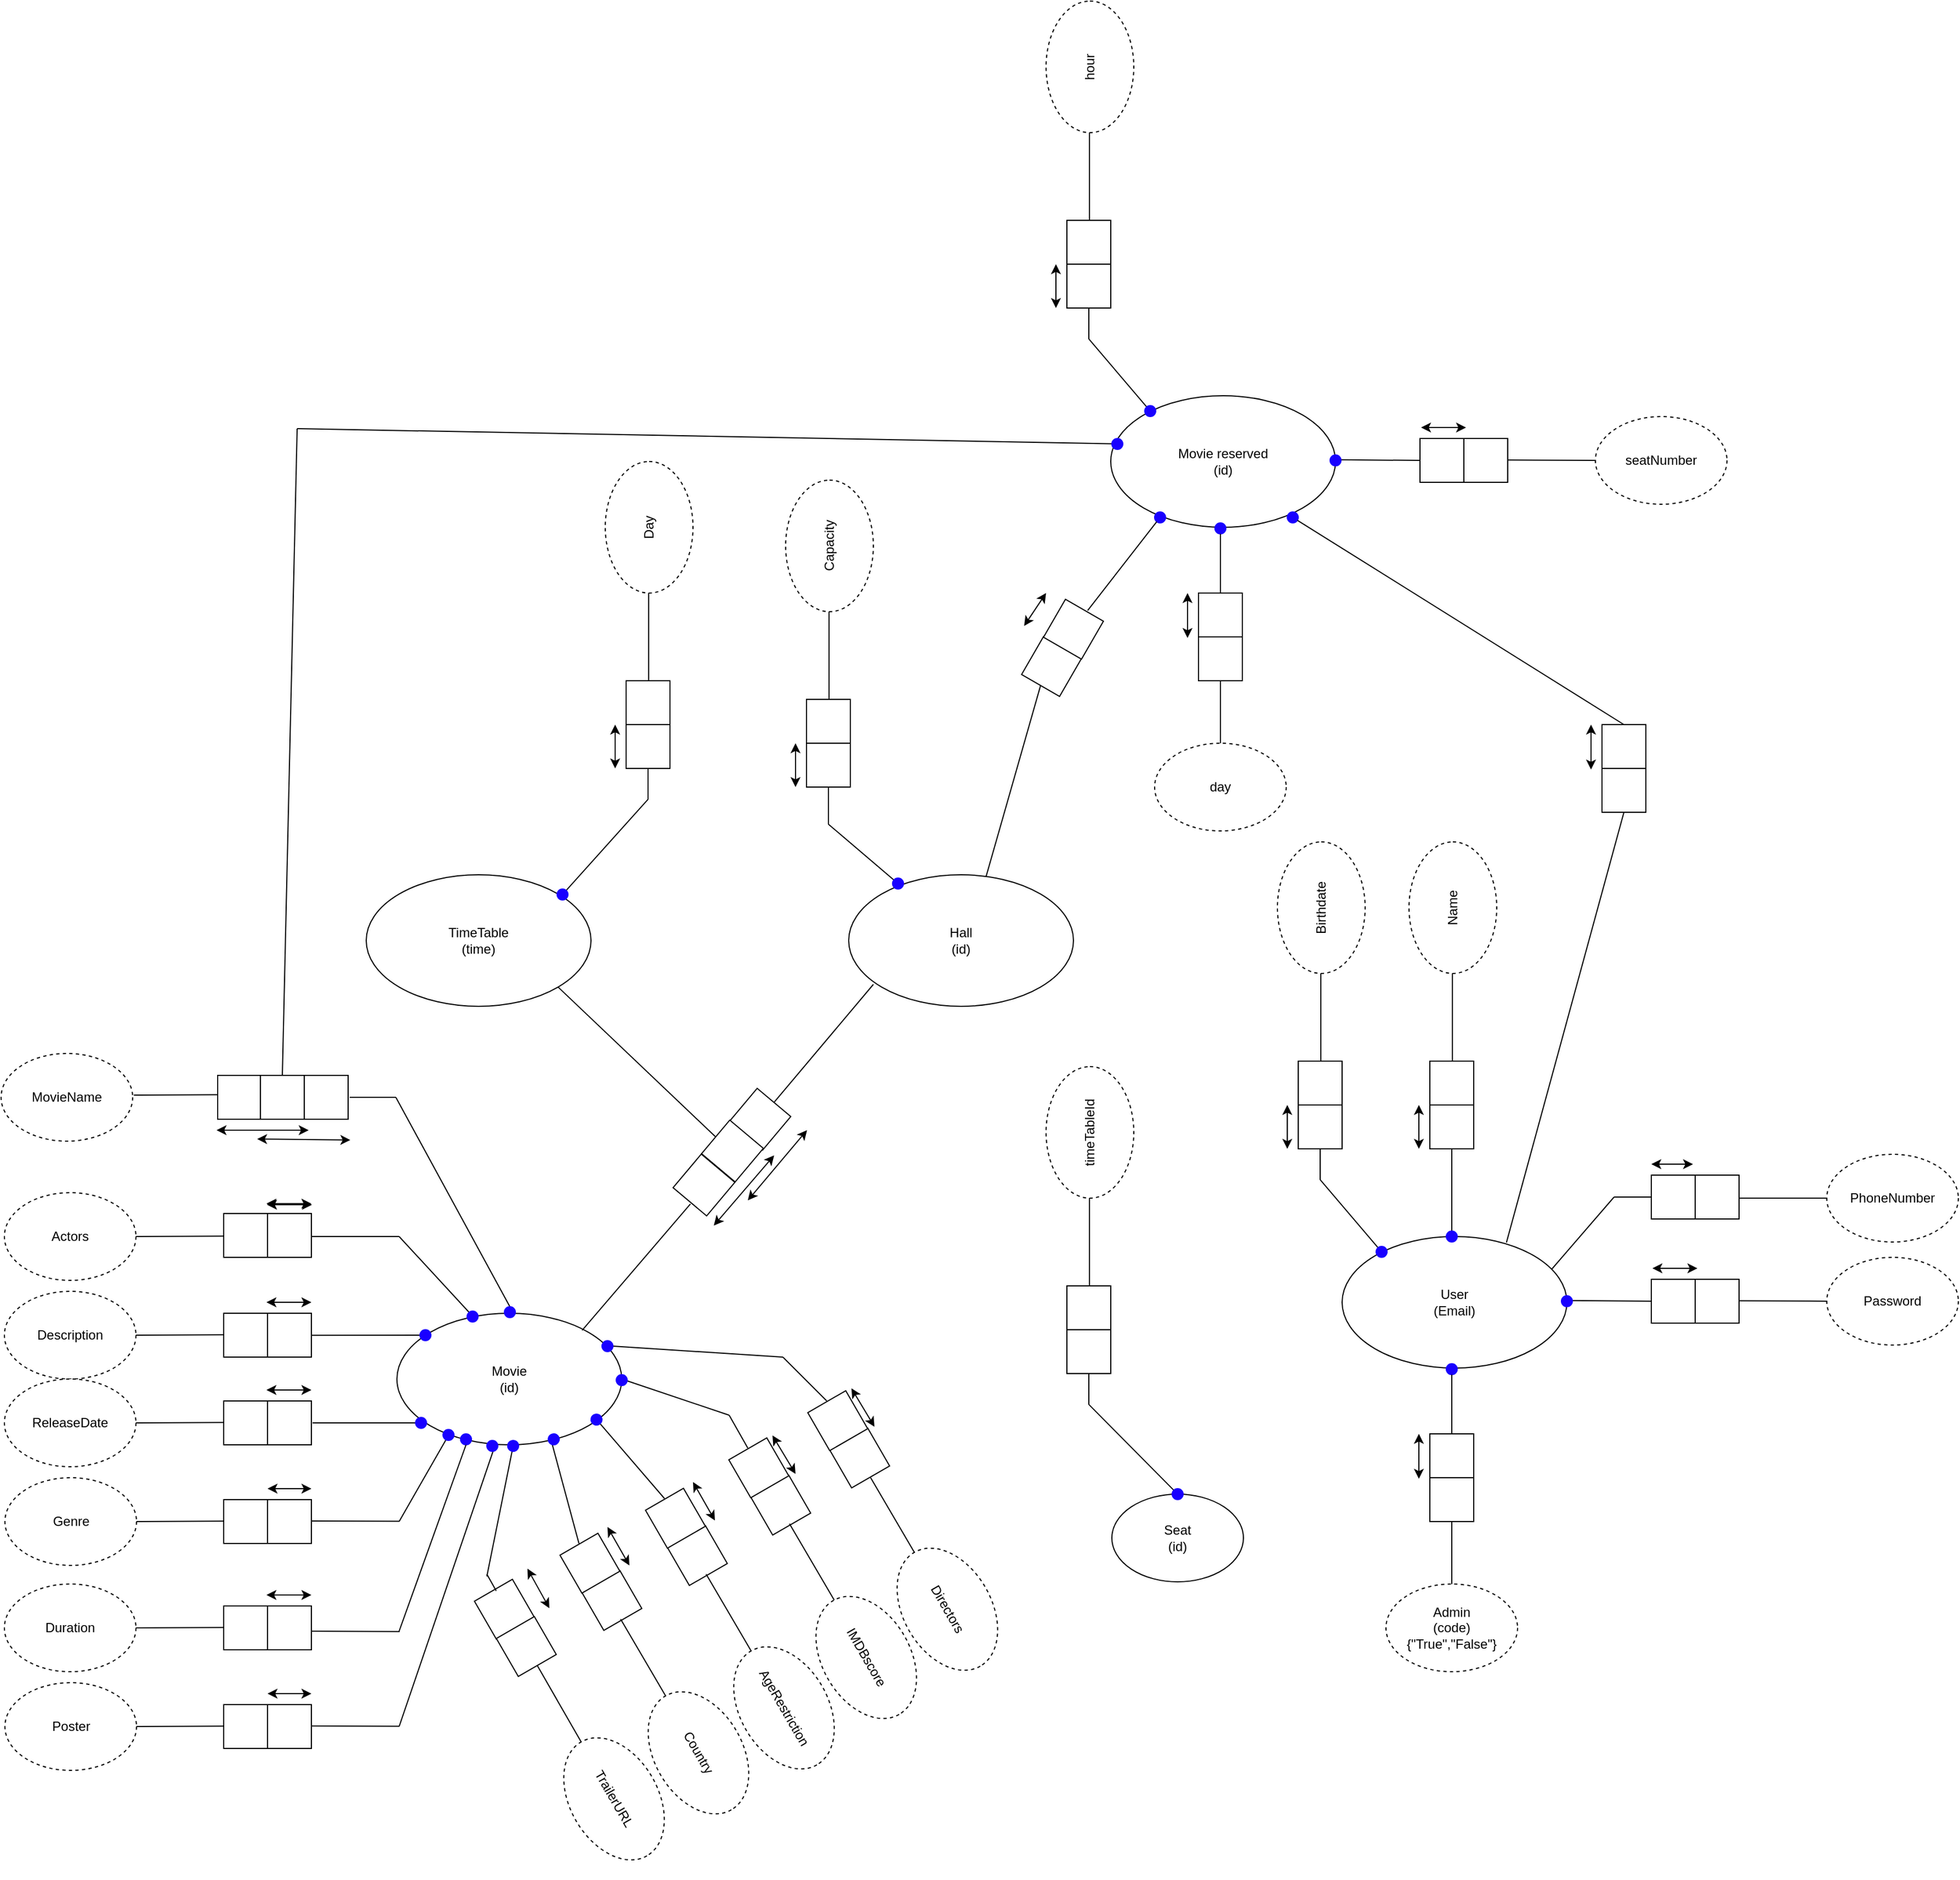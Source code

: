 <mxfile>
    <diagram id="iRuJoUfCndcfl9qR-i0W" name="Page-1">
        <mxGraphModel dx="1208" dy="1528" grid="1" gridSize="10" guides="1" tooltips="1" connect="1" arrows="1" fold="1" page="1" pageScale="1" pageWidth="827" pageHeight="1169" math="0" shadow="0">
            <root>
                <mxCell id="0"/>
                <mxCell id="1" parent="0"/>
                <mxCell id="mfv2O1PccH4M57eqfQ7O-268" value="Movie&lt;br&gt;(id)" style="ellipse;whiteSpace=wrap;html=1;" parent="1" vertex="1">
                    <mxGeometry x="-119" y="327" width="205" height="120" as="geometry"/>
                </mxCell>
                <mxCell id="mfv2O1PccH4M57eqfQ7O-269" value="" style="endArrow=none;html=1;rounded=0;" parent="1" edge="1">
                    <mxGeometry width="50" height="50" relative="1" as="geometry">
                        <mxPoint x="-117" y="516.81" as="sourcePoint"/>
                        <mxPoint x="-197" y="516.47" as="targetPoint"/>
                    </mxGeometry>
                </mxCell>
                <mxCell id="mfv2O1PccH4M57eqfQ7O-270" value="" style="group" parent="1" vertex="1" connectable="0">
                    <mxGeometry x="-277" y="497" width="80" height="40" as="geometry"/>
                </mxCell>
                <mxCell id="mfv2O1PccH4M57eqfQ7O-271" value="" style="rounded=0;whiteSpace=wrap;html=1;" parent="mfv2O1PccH4M57eqfQ7O-270" vertex="1">
                    <mxGeometry width="40" height="40" as="geometry"/>
                </mxCell>
                <mxCell id="mfv2O1PccH4M57eqfQ7O-272" value="" style="rounded=0;whiteSpace=wrap;html=1;" parent="mfv2O1PccH4M57eqfQ7O-270" vertex="1">
                    <mxGeometry x="40" width="40" height="40" as="geometry"/>
                </mxCell>
                <mxCell id="mfv2O1PccH4M57eqfQ7O-274" value="" style="endArrow=none;html=1;rounded=0;" parent="1" edge="1">
                    <mxGeometry width="50" height="50" relative="1" as="geometry">
                        <mxPoint x="-277" y="516.58" as="sourcePoint"/>
                        <mxPoint x="-357" y="517" as="targetPoint"/>
                    </mxGeometry>
                </mxCell>
                <mxCell id="mfv2O1PccH4M57eqfQ7O-275" value="" style="endArrow=none;html=1;rounded=0;" parent="1" edge="1">
                    <mxGeometry width="50" height="50" relative="1" as="geometry">
                        <mxPoint x="-117" y="257" as="sourcePoint"/>
                        <mxPoint x="-197" y="257" as="targetPoint"/>
                    </mxGeometry>
                </mxCell>
                <mxCell id="mfv2O1PccH4M57eqfQ7O-276" value="" style="group" parent="1" vertex="1" connectable="0">
                    <mxGeometry x="-277" y="236" width="80" height="40" as="geometry"/>
                </mxCell>
                <mxCell id="mfv2O1PccH4M57eqfQ7O-277" value="" style="rounded=0;whiteSpace=wrap;html=1;" parent="mfv2O1PccH4M57eqfQ7O-276" vertex="1">
                    <mxGeometry width="40" height="40" as="geometry"/>
                </mxCell>
                <mxCell id="mfv2O1PccH4M57eqfQ7O-278" value="" style="rounded=0;whiteSpace=wrap;html=1;" parent="mfv2O1PccH4M57eqfQ7O-276" vertex="1">
                    <mxGeometry x="40" width="40" height="40" as="geometry"/>
                </mxCell>
                <mxCell id="mfv2O1PccH4M57eqfQ7O-279" value="Actors" style="ellipse;whiteSpace=wrap;html=1;dashed=1;" parent="1" vertex="1">
                    <mxGeometry x="-477" y="217" width="120" height="80" as="geometry"/>
                </mxCell>
                <mxCell id="mfv2O1PccH4M57eqfQ7O-280" value="" style="endArrow=none;html=1;rounded=0;" parent="1" edge="1">
                    <mxGeometry width="50" height="50" relative="1" as="geometry">
                        <mxPoint x="-277" y="256.58" as="sourcePoint"/>
                        <mxPoint x="-357" y="257" as="targetPoint"/>
                    </mxGeometry>
                </mxCell>
                <mxCell id="mfv2O1PccH4M57eqfQ7O-281" value="" style="endArrow=none;html=1;rounded=0;startArrow=none;exitX=0.34;exitY=0.028;exitDx=0;exitDy=0;exitPerimeter=0;" parent="1" source="mfv2O1PccH4M57eqfQ7O-268" edge="1">
                    <mxGeometry width="50" height="50" relative="1" as="geometry">
                        <mxPoint x="-51.275" y="338.222" as="sourcePoint"/>
                        <mxPoint x="-117" y="257" as="targetPoint"/>
                    </mxGeometry>
                </mxCell>
                <mxCell id="mfv2O1PccH4M57eqfQ7O-282" value="" style="endArrow=classic;startArrow=classic;html=1;rounded=0;" parent="1" edge="1">
                    <mxGeometry width="50" height="50" relative="1" as="geometry">
                        <mxPoint x="-238" y="227" as="sourcePoint"/>
                        <mxPoint x="-197" y="227" as="targetPoint"/>
                    </mxGeometry>
                </mxCell>
                <mxCell id="mfv2O1PccH4M57eqfQ7O-283" value="" style="endArrow=classic;startArrow=classic;html=1;rounded=0;" parent="1" edge="1">
                    <mxGeometry width="50" height="50" relative="1" as="geometry">
                        <mxPoint x="-237" y="487" as="sourcePoint"/>
                        <mxPoint x="-197" y="487" as="targetPoint"/>
                    </mxGeometry>
                </mxCell>
                <mxCell id="mfv2O1PccH4M57eqfQ7O-324" value="" style="endArrow=none;html=1;rounded=0;entryX=0.228;entryY=0.932;entryDx=0;entryDy=0;entryPerimeter=0;" parent="1" target="mfv2O1PccH4M57eqfQ7O-268" edge="1">
                    <mxGeometry width="50" height="50" relative="1" as="geometry">
                        <mxPoint x="-117" y="517" as="sourcePoint"/>
                        <mxPoint x="-83" y="457" as="targetPoint"/>
                    </mxGeometry>
                </mxCell>
                <mxCell id="mfv2O1PccH4M57eqfQ7O-325" value="" style="ellipse;whiteSpace=wrap;html=1;fillColor=#1900FF;strokeColor=#1900FF;" parent="1" vertex="1">
                    <mxGeometry x="-77" y="433" width="10" height="10" as="geometry"/>
                </mxCell>
                <mxCell id="mfv2O1PccH4M57eqfQ7O-326" value="" style="ellipse;whiteSpace=wrap;html=1;fillColor=#1900FF;strokeColor=#1900FF;" parent="1" vertex="1">
                    <mxGeometry x="-55" y="325" width="10" height="10" as="geometry"/>
                </mxCell>
                <mxCell id="mfv2O1PccH4M57eqfQ7O-345" value="" style="group" parent="1" vertex="1" connectable="0">
                    <mxGeometry x="-277" y="327" width="80" height="40" as="geometry"/>
                </mxCell>
                <mxCell id="mfv2O1PccH4M57eqfQ7O-346" value="" style="rounded=0;whiteSpace=wrap;html=1;" parent="mfv2O1PccH4M57eqfQ7O-345" vertex="1">
                    <mxGeometry width="40" height="40" as="geometry"/>
                </mxCell>
                <mxCell id="mfv2O1PccH4M57eqfQ7O-347" value="" style="rounded=0;whiteSpace=wrap;html=1;" parent="mfv2O1PccH4M57eqfQ7O-345" vertex="1">
                    <mxGeometry x="40" width="40" height="40" as="geometry"/>
                </mxCell>
                <mxCell id="mfv2O1PccH4M57eqfQ7O-348" value="Description" style="ellipse;whiteSpace=wrap;html=1;dashed=1;" parent="1" vertex="1">
                    <mxGeometry x="-477" y="307" width="120" height="80" as="geometry"/>
                </mxCell>
                <mxCell id="mfv2O1PccH4M57eqfQ7O-349" value="" style="endArrow=none;html=1;rounded=0;" parent="1" edge="1">
                    <mxGeometry width="50" height="50" relative="1" as="geometry">
                        <mxPoint x="-277" y="346.58" as="sourcePoint"/>
                        <mxPoint x="-357" y="347" as="targetPoint"/>
                    </mxGeometry>
                </mxCell>
                <mxCell id="mfv2O1PccH4M57eqfQ7O-350" value="" style="endArrow=none;html=1;rounded=0;startArrow=none;" parent="1" edge="1">
                    <mxGeometry width="50" height="50" relative="1" as="geometry">
                        <mxPoint x="-92" y="347" as="sourcePoint"/>
                        <mxPoint x="-197" y="347.16" as="targetPoint"/>
                    </mxGeometry>
                </mxCell>
                <mxCell id="mfv2O1PccH4M57eqfQ7O-351" value="" style="endArrow=classic;startArrow=classic;html=1;rounded=0;" parent="1" edge="1">
                    <mxGeometry width="50" height="50" relative="1" as="geometry">
                        <mxPoint x="-238" y="317" as="sourcePoint"/>
                        <mxPoint x="-197" y="317" as="targetPoint"/>
                    </mxGeometry>
                </mxCell>
                <mxCell id="mfv2O1PccH4M57eqfQ7O-352" value="" style="ellipse;whiteSpace=wrap;html=1;fillColor=#1900FF;strokeColor=#1900FF;" parent="1" vertex="1">
                    <mxGeometry x="-98" y="342" width="10" height="10" as="geometry"/>
                </mxCell>
                <mxCell id="mfv2O1PccH4M57eqfQ7O-353" value="" style="endArrow=none;html=1;rounded=0;exitX=0.111;exitY=0.833;exitDx=0;exitDy=0;exitPerimeter=0;" parent="1" source="mfv2O1PccH4M57eqfQ7O-268" edge="1">
                    <mxGeometry width="50" height="50" relative="1" as="geometry">
                        <mxPoint x="-117" y="427" as="sourcePoint"/>
                        <mxPoint x="-196" y="427" as="targetPoint"/>
                    </mxGeometry>
                </mxCell>
                <mxCell id="mfv2O1PccH4M57eqfQ7O-354" value="" style="group" parent="1" vertex="1" connectable="0">
                    <mxGeometry x="-277" y="407" width="80" height="40" as="geometry"/>
                </mxCell>
                <mxCell id="mfv2O1PccH4M57eqfQ7O-355" value="" style="rounded=0;whiteSpace=wrap;html=1;" parent="mfv2O1PccH4M57eqfQ7O-354" vertex="1">
                    <mxGeometry width="40" height="40" as="geometry"/>
                </mxCell>
                <mxCell id="mfv2O1PccH4M57eqfQ7O-356" value="" style="rounded=0;whiteSpace=wrap;html=1;" parent="mfv2O1PccH4M57eqfQ7O-354" vertex="1">
                    <mxGeometry x="40" width="40" height="40" as="geometry"/>
                </mxCell>
                <mxCell id="mfv2O1PccH4M57eqfQ7O-357" value="ReleaseDate" style="ellipse;whiteSpace=wrap;html=1;dashed=1;" parent="1" vertex="1">
                    <mxGeometry x="-477" y="387" width="120" height="80" as="geometry"/>
                </mxCell>
                <mxCell id="mfv2O1PccH4M57eqfQ7O-358" value="" style="endArrow=none;html=1;rounded=0;" parent="1" edge="1">
                    <mxGeometry width="50" height="50" relative="1" as="geometry">
                        <mxPoint x="-277" y="426.58" as="sourcePoint"/>
                        <mxPoint x="-357" y="427" as="targetPoint"/>
                    </mxGeometry>
                </mxCell>
                <mxCell id="mfv2O1PccH4M57eqfQ7O-360" value="" style="endArrow=classic;startArrow=classic;html=1;rounded=0;" parent="1" edge="1">
                    <mxGeometry width="50" height="50" relative="1" as="geometry">
                        <mxPoint x="-238" y="397" as="sourcePoint"/>
                        <mxPoint x="-197" y="397" as="targetPoint"/>
                    </mxGeometry>
                </mxCell>
                <mxCell id="mfv2O1PccH4M57eqfQ7O-361" value="" style="ellipse;whiteSpace=wrap;html=1;fillColor=#1900FF;strokeColor=#1900FF;" parent="1" vertex="1">
                    <mxGeometry x="-102" y="422" width="10" height="10" as="geometry"/>
                </mxCell>
                <mxCell id="mfv2O1PccH4M57eqfQ7O-370" value="" style="group;rotation=-300;" parent="1" vertex="1" connectable="0">
                    <mxGeometry x="-51" y="594" width="80" height="40" as="geometry"/>
                </mxCell>
                <mxCell id="mfv2O1PccH4M57eqfQ7O-371" value="" style="rounded=0;whiteSpace=wrap;html=1;rotation=-300;" parent="mfv2O1PccH4M57eqfQ7O-370" vertex="1">
                    <mxGeometry x="10" y="-17" width="40" height="40" as="geometry"/>
                </mxCell>
                <mxCell id="mfv2O1PccH4M57eqfQ7O-372" value="" style="rounded=0;whiteSpace=wrap;html=1;rotation=-300;" parent="mfv2O1PccH4M57eqfQ7O-370" vertex="1">
                    <mxGeometry x="30" y="17" width="40" height="40" as="geometry"/>
                </mxCell>
                <mxCell id="mfv2O1PccH4M57eqfQ7O-373" value="" style="group;rotation=-120;" parent="1" vertex="1" connectable="0">
                    <mxGeometry x="27" y="552" width="80" height="40" as="geometry"/>
                </mxCell>
                <mxCell id="mfv2O1PccH4M57eqfQ7O-374" value="" style="rounded=0;whiteSpace=wrap;html=1;rotation=-120;" parent="mfv2O1PccH4M57eqfQ7O-373" vertex="1">
                    <mxGeometry x="30" y="17" width="40" height="40" as="geometry"/>
                </mxCell>
                <mxCell id="mfv2O1PccH4M57eqfQ7O-375" value="" style="rounded=0;whiteSpace=wrap;html=1;rotation=-120;" parent="mfv2O1PccH4M57eqfQ7O-373" vertex="1">
                    <mxGeometry x="10" y="-17" width="40" height="40" as="geometry"/>
                </mxCell>
                <mxCell id="mfv2O1PccH4M57eqfQ7O-376" value="Country" style="ellipse;whiteSpace=wrap;html=1;dashed=1;rotation=-300;" parent="1" vertex="1">
                    <mxGeometry x="96" y="688" width="120" height="80" as="geometry"/>
                </mxCell>
                <mxCell id="mfv2O1PccH4M57eqfQ7O-377" value="TrailerURL" style="ellipse;whiteSpace=wrap;html=1;dashed=1;rotation=-300;" parent="1" vertex="1">
                    <mxGeometry x="19" y="730" width="120" height="80" as="geometry"/>
                </mxCell>
                <mxCell id="mfv2O1PccH4M57eqfQ7O-378" value="" style="endArrow=none;html=1;rounded=0;entryX=0;entryY=0.5;entryDx=0;entryDy=0;exitX=1;exitY=0.5;exitDx=0;exitDy=0;" parent="1" source="mfv2O1PccH4M57eqfQ7O-372" target="mfv2O1PccH4M57eqfQ7O-377" edge="1">
                    <mxGeometry width="50" height="50" relative="1" as="geometry">
                        <mxPoint x="17" y="643" as="sourcePoint"/>
                        <mxPoint x="-1" y="711" as="targetPoint"/>
                    </mxGeometry>
                </mxCell>
                <mxCell id="mfv2O1PccH4M57eqfQ7O-379" value="" style="endArrow=none;html=1;rounded=0;entryX=0;entryY=0.5;entryDx=0;entryDy=0;exitX=1;exitY=0.5;exitDx=0;exitDy=0;" parent="1" edge="1">
                    <mxGeometry width="50" height="50" relative="1" as="geometry">
                        <mxPoint x="85" y="606" as="sourcePoint"/>
                        <mxPoint x="126" y="676" as="targetPoint"/>
                    </mxGeometry>
                </mxCell>
                <mxCell id="mfv2O1PccH4M57eqfQ7O-380" value="" style="group;rotation=-300;" parent="1" vertex="1" connectable="0">
                    <mxGeometry x="-20" y="595" width="80" as="geometry"/>
                </mxCell>
                <mxCell id="mfv2O1PccH4M57eqfQ7O-381" value="" style="endArrow=classic;startArrow=classic;html=1;rounded=0;" parent="mfv2O1PccH4M57eqfQ7O-380" edge="1">
                    <mxGeometry width="50" height="50" relative="1" as="geometry">
                        <mxPoint x="20" y="-35" as="sourcePoint"/>
                        <mxPoint x="40" y="1" as="targetPoint"/>
                    </mxGeometry>
                </mxCell>
                <mxCell id="mfv2O1PccH4M57eqfQ7O-382" value="" style="endArrow=classic;startArrow=classic;html=1;rounded=0;" parent="1" edge="1">
                    <mxGeometry width="50" height="50" relative="1" as="geometry">
                        <mxPoint x="73" y="522" as="sourcePoint"/>
                        <mxPoint x="93" y="557" as="targetPoint"/>
                    </mxGeometry>
                </mxCell>
                <mxCell id="mfv2O1PccH4M57eqfQ7O-383" value="" style="group;rotation=-120;" parent="1" vertex="1" connectable="0">
                    <mxGeometry x="181" y="465" width="80" height="40" as="geometry"/>
                </mxCell>
                <mxCell id="mfv2O1PccH4M57eqfQ7O-384" value="" style="rounded=0;whiteSpace=wrap;html=1;rotation=-120;" parent="mfv2O1PccH4M57eqfQ7O-383" vertex="1">
                    <mxGeometry x="30" y="17" width="40" height="40" as="geometry"/>
                </mxCell>
                <mxCell id="mfv2O1PccH4M57eqfQ7O-385" value="" style="rounded=0;whiteSpace=wrap;html=1;rotation=-120;" parent="mfv2O1PccH4M57eqfQ7O-383" vertex="1">
                    <mxGeometry x="10" y="-17" width="40" height="40" as="geometry"/>
                </mxCell>
                <mxCell id="mfv2O1PccH4M57eqfQ7O-386" value="" style="endArrow=none;html=1;rounded=0;entryX=0;entryY=0.5;entryDx=0;entryDy=0;exitX=1;exitY=0.5;exitDx=0;exitDy=0;" parent="1" edge="1">
                    <mxGeometry width="50" height="50" relative="1" as="geometry">
                        <mxPoint x="239" y="519" as="sourcePoint"/>
                        <mxPoint x="280" y="589" as="targetPoint"/>
                    </mxGeometry>
                </mxCell>
                <mxCell id="mfv2O1PccH4M57eqfQ7O-387" value="" style="endArrow=classic;startArrow=classic;html=1;rounded=0;" parent="1" edge="1">
                    <mxGeometry width="50" height="50" relative="1" as="geometry">
                        <mxPoint x="223.5" y="438.5" as="sourcePoint"/>
                        <mxPoint x="244.5" y="473.5" as="targetPoint"/>
                    </mxGeometry>
                </mxCell>
                <mxCell id="mfv2O1PccH4M57eqfQ7O-388" value="IMDBscore" style="ellipse;whiteSpace=wrap;html=1;rotation=-300;dashed=1;" parent="1" vertex="1">
                    <mxGeometry x="249" y="601" width="120" height="80" as="geometry"/>
                </mxCell>
                <mxCell id="mfv2O1PccH4M57eqfQ7O-389" value="" style="endArrow=none;html=1;rounded=0;exitX=1;exitY=0;exitDx=0;exitDy=0;" parent="1" source="mfv2O1PccH4M57eqfQ7O-390" edge="1">
                    <mxGeometry width="50" height="50" relative="1" as="geometry">
                        <mxPoint x="-1" y="456" as="sourcePoint"/>
                        <mxPoint x="47" y="537" as="targetPoint"/>
                    </mxGeometry>
                </mxCell>
                <mxCell id="mfv2O1PccH4M57eqfQ7O-390" value="" style="ellipse;whiteSpace=wrap;html=1;fillColor=#1900FF;strokeColor=#1900FF;rotation=-210;" parent="1" vertex="1">
                    <mxGeometry x="19" y="437" width="10" height="10" as="geometry"/>
                </mxCell>
                <mxCell id="mfv2O1PccH4M57eqfQ7O-395" value="" style="endArrow=none;html=1;rounded=0;startArrow=none;" parent="1" edge="1">
                    <mxGeometry width="50" height="50" relative="1" as="geometry">
                        <mxPoint x="-13" y="448" as="sourcePoint"/>
                        <mxPoint x="-37" y="567" as="targetPoint"/>
                    </mxGeometry>
                </mxCell>
                <mxCell id="mfv2O1PccH4M57eqfQ7O-396" value="" style="endArrow=none;html=1;rounded=0;" parent="1" edge="1">
                    <mxGeometry width="50" height="50" relative="1" as="geometry">
                        <mxPoint x="-37" y="565" as="sourcePoint"/>
                        <mxPoint x="-28.453" y="580.234" as="targetPoint"/>
                    </mxGeometry>
                </mxCell>
                <mxCell id="mfv2O1PccH4M57eqfQ7O-397" value="" style="ellipse;whiteSpace=wrap;html=1;fillColor=#1900FF;strokeColor=#1900FF;rotation=-210;" parent="1" vertex="1">
                    <mxGeometry x="-18" y="443" width="10" height="10" as="geometry"/>
                </mxCell>
                <mxCell id="mfv2O1PccH4M57eqfQ7O-392" value="" style="endArrow=none;html=1;rounded=0;startArrow=none;exitX=1;exitY=0.5;exitDx=0;exitDy=0;" parent="1" source="mfv2O1PccH4M57eqfQ7O-268" edge="1">
                    <mxGeometry width="50" height="50" relative="1" as="geometry">
                        <mxPoint x="94.18" y="387.64" as="sourcePoint"/>
                        <mxPoint x="184" y="420" as="targetPoint"/>
                    </mxGeometry>
                </mxCell>
                <mxCell id="mfv2O1PccH4M57eqfQ7O-393" value="" style="endArrow=none;html=1;rounded=0;" parent="1" edge="1">
                    <mxGeometry width="50" height="50" relative="1" as="geometry">
                        <mxPoint x="184" y="420" as="sourcePoint"/>
                        <mxPoint x="201" y="450" as="targetPoint"/>
                    </mxGeometry>
                </mxCell>
                <mxCell id="mfv2O1PccH4M57eqfQ7O-289" value="" style="ellipse;whiteSpace=wrap;html=1;fillColor=#1900FF;strokeColor=#1900FF;rotation=-180;" parent="1" vertex="1">
                    <mxGeometry x="81" y="383" width="10" height="10" as="geometry"/>
                </mxCell>
                <mxCell id="mfv2O1PccH4M57eqfQ7O-401" value="" style="group;rotation=-120;" parent="1" vertex="1" connectable="0">
                    <mxGeometry x="105" y="511" width="80" height="40" as="geometry"/>
                </mxCell>
                <mxCell id="mfv2O1PccH4M57eqfQ7O-402" value="" style="rounded=0;whiteSpace=wrap;html=1;rotation=-120;" parent="mfv2O1PccH4M57eqfQ7O-401" vertex="1">
                    <mxGeometry x="30" y="17" width="40" height="40" as="geometry"/>
                </mxCell>
                <mxCell id="mfv2O1PccH4M57eqfQ7O-403" value="" style="rounded=0;whiteSpace=wrap;html=1;rotation=-120;" parent="mfv2O1PccH4M57eqfQ7O-401" vertex="1">
                    <mxGeometry x="10" y="-17" width="40" height="40" as="geometry"/>
                </mxCell>
                <mxCell id="mfv2O1PccH4M57eqfQ7O-404" value="AgeRestriction" style="ellipse;whiteSpace=wrap;html=1;dashed=1;rotation=-300;" parent="1" vertex="1">
                    <mxGeometry x="174" y="647" width="120" height="80" as="geometry"/>
                </mxCell>
                <mxCell id="mfv2O1PccH4M57eqfQ7O-405" value="" style="endArrow=none;html=1;rounded=0;entryX=0;entryY=0.5;entryDx=0;entryDy=0;exitX=1;exitY=0.5;exitDx=0;exitDy=0;" parent="1" edge="1">
                    <mxGeometry width="50" height="50" relative="1" as="geometry">
                        <mxPoint x="163" y="565" as="sourcePoint"/>
                        <mxPoint x="204" y="635" as="targetPoint"/>
                    </mxGeometry>
                </mxCell>
                <mxCell id="mfv2O1PccH4M57eqfQ7O-406" value="" style="endArrow=classic;startArrow=classic;html=1;rounded=0;" parent="1" edge="1">
                    <mxGeometry width="50" height="50" relative="1" as="geometry">
                        <mxPoint x="151" y="481" as="sourcePoint"/>
                        <mxPoint x="171" y="516" as="targetPoint"/>
                    </mxGeometry>
                </mxCell>
                <mxCell id="mfv2O1PccH4M57eqfQ7O-407" value="" style="endArrow=none;html=1;rounded=0;exitX=0.89;exitY=0.812;exitDx=0;exitDy=0;exitPerimeter=0;" parent="1" source="mfv2O1PccH4M57eqfQ7O-268" edge="1">
                    <mxGeometry width="50" height="50" relative="1" as="geometry">
                        <mxPoint x="77" y="415" as="sourcePoint"/>
                        <mxPoint x="125" y="496" as="targetPoint"/>
                    </mxGeometry>
                </mxCell>
                <mxCell id="mfv2O1PccH4M57eqfQ7O-408" value="" style="ellipse;whiteSpace=wrap;html=1;fillColor=#1900FF;strokeColor=#1900FF;rotation=-210;" parent="1" vertex="1">
                    <mxGeometry x="58" y="419" width="10" height="10" as="geometry"/>
                </mxCell>
                <mxCell id="mfv2O1PccH4M57eqfQ7O-420" value="TimeTable&lt;br&gt;(time)" style="ellipse;whiteSpace=wrap;html=1;" parent="1" vertex="1">
                    <mxGeometry x="-147" y="-73" width="205" height="120" as="geometry"/>
                </mxCell>
                <mxCell id="mfv2O1PccH4M57eqfQ7O-421" value="Hall&lt;br&gt;(id)" style="ellipse;whiteSpace=wrap;html=1;" parent="1" vertex="1">
                    <mxGeometry x="293" y="-73" width="205" height="120" as="geometry"/>
                </mxCell>
                <mxCell id="38" value="User&lt;br&gt;(Email)" style="ellipse;whiteSpace=wrap;html=1;" parent="1" vertex="1">
                    <mxGeometry x="743" y="257" width="205" height="120" as="geometry"/>
                </mxCell>
                <mxCell id="39" value="" style="endArrow=none;html=1;rounded=0;entryX=0;entryY=0.5;entryDx=0;entryDy=0;" parent="1" target="41" edge="1">
                    <mxGeometry width="50" height="50" relative="1" as="geometry">
                        <mxPoint x="948" y="315.41" as="sourcePoint"/>
                        <mxPoint x="1009" y="315.41" as="targetPoint"/>
                    </mxGeometry>
                </mxCell>
                <mxCell id="40" value="" style="group" parent="1" vertex="1" connectable="0">
                    <mxGeometry x="1025" y="296" width="80" height="40" as="geometry"/>
                </mxCell>
                <mxCell id="41" value="" style="rounded=0;whiteSpace=wrap;html=1;" parent="40" vertex="1">
                    <mxGeometry width="40" height="40" as="geometry"/>
                </mxCell>
                <mxCell id="42" value="" style="rounded=0;whiteSpace=wrap;html=1;" parent="40" vertex="1">
                    <mxGeometry x="40" width="40" height="40" as="geometry"/>
                </mxCell>
                <mxCell id="43" value="Password" style="ellipse;whiteSpace=wrap;html=1;dashed=1;" parent="1" vertex="1">
                    <mxGeometry x="1185" y="276" width="120" height="80" as="geometry"/>
                </mxCell>
                <mxCell id="44" value="" style="endArrow=none;html=1;rounded=0;" parent="1" edge="1">
                    <mxGeometry width="50" height="50" relative="1" as="geometry">
                        <mxPoint x="1105.0" y="315.58" as="sourcePoint"/>
                        <mxPoint x="1185.0" y="316" as="targetPoint"/>
                    </mxGeometry>
                </mxCell>
                <mxCell id="59" value="" style="endArrow=classic;startArrow=classic;html=1;rounded=0;" parent="1" edge="1">
                    <mxGeometry width="50" height="50" relative="1" as="geometry">
                        <mxPoint x="1026" y="286" as="sourcePoint"/>
                        <mxPoint x="1067" y="286" as="targetPoint"/>
                    </mxGeometry>
                </mxCell>
                <mxCell id="65" value="" style="ellipse;whiteSpace=wrap;html=1;fillColor=#1900FF;strokeColor=#1900FF;" parent="1" vertex="1">
                    <mxGeometry x="943" y="311" width="10" height="10" as="geometry"/>
                </mxCell>
                <mxCell id="66" value="" style="group;rotation=-270;" parent="1" vertex="1" connectable="0">
                    <mxGeometry x="803" y="457" width="80" height="40" as="geometry"/>
                </mxCell>
                <mxCell id="67" value="" style="rounded=0;whiteSpace=wrap;html=1;rotation=-270;" parent="66" vertex="1">
                    <mxGeometry x="20" y="-20" width="40" height="40" as="geometry"/>
                </mxCell>
                <mxCell id="68" value="" style="rounded=0;whiteSpace=wrap;html=1;rotation=-270;" parent="66" vertex="1">
                    <mxGeometry x="20" y="20" width="40" height="40" as="geometry"/>
                </mxCell>
                <mxCell id="69" value="" style="endArrow=none;html=1;rounded=0;entryX=1;entryY=0.5;entryDx=0;entryDy=0;" parent="1" target="68" edge="1">
                    <mxGeometry width="50" height="50" relative="1" as="geometry">
                        <mxPoint x="843" y="577" as="sourcePoint"/>
                        <mxPoint x="842.67" y="548" as="targetPoint"/>
                    </mxGeometry>
                </mxCell>
                <mxCell id="70" value="" style="endArrow=none;html=1;rounded=0;startArrow=none;" parent="1" source="146" edge="1">
                    <mxGeometry width="50" height="50" relative="1" as="geometry">
                        <mxPoint x="843" y="437" as="sourcePoint"/>
                        <mxPoint x="843" y="378" as="targetPoint"/>
                    </mxGeometry>
                </mxCell>
                <mxCell id="98" value="" style="endArrow=classic;startArrow=classic;html=1;rounded=0;" parent="1" edge="1">
                    <mxGeometry width="50" height="50" relative="1" as="geometry">
                        <mxPoint x="813" y="478" as="sourcePoint"/>
                        <mxPoint x="813" y="437" as="targetPoint"/>
                    </mxGeometry>
                </mxCell>
                <mxCell id="131" value="" style="group" parent="1" vertex="1" connectable="0">
                    <mxGeometry x="934" y="182" width="371" height="105" as="geometry"/>
                </mxCell>
                <mxCell id="122" value="" style="group;rotation=180;" parent="131" vertex="1" connectable="0">
                    <mxGeometry x="91" y="19" width="80" height="40" as="geometry"/>
                </mxCell>
                <mxCell id="123" value="" style="rounded=0;whiteSpace=wrap;html=1;rotation=180;" parent="122" vertex="1">
                    <mxGeometry x="40" width="40" height="40" as="geometry"/>
                </mxCell>
                <mxCell id="124" value="" style="rounded=0;whiteSpace=wrap;html=1;rotation=180;" parent="122" vertex="1">
                    <mxGeometry width="40" height="40" as="geometry"/>
                </mxCell>
                <mxCell id="125" value="" style="endArrow=none;html=1;rounded=0;entryX=0;entryY=0.5;entryDx=0;entryDy=0;exitX=1;exitY=0.5;exitDx=0;exitDy=0;" parent="131" edge="1">
                    <mxGeometry width="50" height="50" relative="1" as="geometry">
                        <mxPoint x="171" y="40" as="sourcePoint"/>
                        <mxPoint x="251" y="40" as="targetPoint"/>
                    </mxGeometry>
                </mxCell>
                <mxCell id="126" value="" style="endArrow=classic;startArrow=classic;html=1;rounded=0;" parent="131" edge="1">
                    <mxGeometry width="50" height="50" relative="1" as="geometry">
                        <mxPoint x="91" y="9" as="sourcePoint"/>
                        <mxPoint x="129" y="9" as="targetPoint"/>
                    </mxGeometry>
                </mxCell>
                <mxCell id="127" value="PhoneNumber" style="ellipse;whiteSpace=wrap;html=1;rotation=0;dashed=1;" parent="131" vertex="1">
                    <mxGeometry x="251" width="120" height="80" as="geometry"/>
                </mxCell>
                <mxCell id="128" value="" style="endArrow=none;html=1;rounded=0;startArrow=none;endSize=0;" parent="131" edge="1">
                    <mxGeometry width="50" height="50" relative="1" as="geometry">
                        <mxPoint y="105" as="sourcePoint"/>
                        <mxPoint x="57" y="39" as="targetPoint"/>
                    </mxGeometry>
                </mxCell>
                <mxCell id="129" value="" style="endArrow=none;html=1;rounded=0;" parent="131" edge="1">
                    <mxGeometry width="50" height="50" relative="1" as="geometry">
                        <mxPoint x="57" y="39" as="sourcePoint"/>
                        <mxPoint x="91" y="39" as="targetPoint"/>
                    </mxGeometry>
                </mxCell>
                <mxCell id="48" value="" style="group;rotation=90;" parent="1" vertex="1" connectable="0">
                    <mxGeometry x="803" y="117" width="80" height="40" as="geometry"/>
                </mxCell>
                <mxCell id="49" value="" style="rounded=0;whiteSpace=wrap;html=1;rotation=90;" parent="48" vertex="1">
                    <mxGeometry x="20" y="-20" width="40" height="40" as="geometry"/>
                </mxCell>
                <mxCell id="50" value="" style="rounded=0;whiteSpace=wrap;html=1;rotation=90;" parent="48" vertex="1">
                    <mxGeometry x="20" y="20" width="40" height="40" as="geometry"/>
                </mxCell>
                <mxCell id="51" value="Name" style="ellipse;whiteSpace=wrap;html=1;dashed=1;rotation=-90;" parent="1" vertex="1">
                    <mxGeometry x="784" y="-83" width="120" height="80" as="geometry"/>
                </mxCell>
                <mxCell id="54" value="" style="endArrow=none;html=1;rounded=0;entryX=0;entryY=0.5;entryDx=0;entryDy=0;exitX=1;exitY=0.5;exitDx=0;exitDy=0;" parent="1" edge="1">
                    <mxGeometry width="50" height="50" relative="1" as="geometry">
                        <mxPoint x="843.58" y="97" as="sourcePoint"/>
                        <mxPoint x="843.58" y="17" as="targetPoint"/>
                    </mxGeometry>
                </mxCell>
                <mxCell id="64" value="" style="endArrow=classic;startArrow=classic;html=1;rounded=0;" parent="1" edge="1">
                    <mxGeometry width="50" height="50" relative="1" as="geometry">
                        <mxPoint x="813" y="177" as="sourcePoint"/>
                        <mxPoint x="813" y="137" as="targetPoint"/>
                    </mxGeometry>
                </mxCell>
                <mxCell id="87" value="" style="group;rotation=90;" parent="1" vertex="1" connectable="0">
                    <mxGeometry x="683" y="117" width="80" height="40" as="geometry"/>
                </mxCell>
                <mxCell id="88" value="" style="rounded=0;whiteSpace=wrap;html=1;rotation=90;" parent="87" vertex="1">
                    <mxGeometry x="20" y="-20" width="40" height="40" as="geometry"/>
                </mxCell>
                <mxCell id="89" value="" style="rounded=0;whiteSpace=wrap;html=1;rotation=90;" parent="87" vertex="1">
                    <mxGeometry x="20" y="20" width="40" height="40" as="geometry"/>
                </mxCell>
                <mxCell id="90" value="" style="endArrow=none;html=1;rounded=0;entryX=0;entryY=0.5;entryDx=0;entryDy=0;exitX=1;exitY=0.5;exitDx=0;exitDy=0;" parent="1" edge="1">
                    <mxGeometry width="50" height="50" relative="1" as="geometry">
                        <mxPoint x="723.58" y="97" as="sourcePoint"/>
                        <mxPoint x="723.58" y="17" as="targetPoint"/>
                    </mxGeometry>
                </mxCell>
                <mxCell id="91" value="" style="endArrow=classic;startArrow=classic;html=1;rounded=0;" parent="1" edge="1">
                    <mxGeometry width="50" height="50" relative="1" as="geometry">
                        <mxPoint x="693" y="177" as="sourcePoint"/>
                        <mxPoint x="693" y="137" as="targetPoint"/>
                    </mxGeometry>
                </mxCell>
                <mxCell id="92" value="Birthdate" style="ellipse;whiteSpace=wrap;html=1;rotation=-90;dashed=1;" parent="1" vertex="1">
                    <mxGeometry x="664" y="-83" width="120" height="80" as="geometry"/>
                </mxCell>
                <mxCell id="99" value="" style="endArrow=none;html=1;rounded=0;" parent="1" edge="1">
                    <mxGeometry width="50" height="50" relative="1" as="geometry">
                        <mxPoint x="843" y="257" as="sourcePoint"/>
                        <mxPoint x="843" y="177" as="targetPoint"/>
                    </mxGeometry>
                </mxCell>
                <mxCell id="100" value="" style="ellipse;whiteSpace=wrap;html=1;fillColor=#1900FF;strokeColor=#1900FF;" parent="1" vertex="1">
                    <mxGeometry x="838" y="252" width="10" height="10" as="geometry"/>
                </mxCell>
                <mxCell id="101" value="" style="group" parent="1" vertex="1" connectable="0">
                    <mxGeometry x="723" y="177" width="50" height="80" as="geometry"/>
                </mxCell>
                <mxCell id="102" value="" style="endArrow=none;html=1;rounded=0;startArrow=none;" parent="101" source="142" edge="1">
                    <mxGeometry width="50" height="50" relative="1" as="geometry">
                        <mxPoint x="50" y="80" as="sourcePoint"/>
                        <mxPoint y="28.183" as="targetPoint"/>
                    </mxGeometry>
                </mxCell>
                <mxCell id="103" value="" style="endArrow=none;html=1;rounded=0;" parent="101" edge="1">
                    <mxGeometry width="50" height="50" relative="1" as="geometry">
                        <mxPoint y="28.333" as="sourcePoint"/>
                        <mxPoint as="targetPoint"/>
                    </mxGeometry>
                </mxCell>
                <mxCell id="mfv2O1PccH4M57eqfQ7O-429" value="" style="group;rotation=90;" parent="1" vertex="1" connectable="0">
                    <mxGeometry x="234.5" y="-213" width="80" height="40" as="geometry"/>
                </mxCell>
                <mxCell id="mfv2O1PccH4M57eqfQ7O-430" value="" style="rounded=0;whiteSpace=wrap;html=1;rotation=90;" parent="mfv2O1PccH4M57eqfQ7O-429" vertex="1">
                    <mxGeometry x="20" y="-20" width="40" height="40" as="geometry"/>
                </mxCell>
                <mxCell id="mfv2O1PccH4M57eqfQ7O-431" value="" style="rounded=0;whiteSpace=wrap;html=1;rotation=90;" parent="mfv2O1PccH4M57eqfQ7O-429" vertex="1">
                    <mxGeometry x="20" y="20" width="40" height="40" as="geometry"/>
                </mxCell>
                <mxCell id="mfv2O1PccH4M57eqfQ7O-432" value="" style="endArrow=none;html=1;rounded=0;entryX=0;entryY=0.5;entryDx=0;entryDy=0;exitX=1;exitY=0.5;exitDx=0;exitDy=0;" parent="1" edge="1">
                    <mxGeometry width="50" height="50" relative="1" as="geometry">
                        <mxPoint x="275.08" y="-233" as="sourcePoint"/>
                        <mxPoint x="275.08" y="-313" as="targetPoint"/>
                    </mxGeometry>
                </mxCell>
                <mxCell id="mfv2O1PccH4M57eqfQ7O-433" value="" style="endArrow=classic;startArrow=classic;html=1;rounded=0;" parent="1" edge="1">
                    <mxGeometry width="50" height="50" relative="1" as="geometry">
                        <mxPoint x="244.5" y="-153" as="sourcePoint"/>
                        <mxPoint x="244.5" y="-193" as="targetPoint"/>
                    </mxGeometry>
                </mxCell>
                <mxCell id="mfv2O1PccH4M57eqfQ7O-434" value="Capacity" style="ellipse;whiteSpace=wrap;html=1;rotation=-90;dashed=1;" parent="1" vertex="1">
                    <mxGeometry x="215.5" y="-413" width="120" height="80" as="geometry"/>
                </mxCell>
                <mxCell id="mfv2O1PccH4M57eqfQ7O-435" value="" style="endArrow=none;html=1;rounded=0;startArrow=none;" parent="1" source="313" edge="1">
                    <mxGeometry width="50" height="50" relative="1" as="geometry">
                        <mxPoint x="327.5" y="-57" as="sourcePoint"/>
                        <mxPoint x="274.5" y="-119.18" as="targetPoint"/>
                    </mxGeometry>
                </mxCell>
                <mxCell id="mfv2O1PccH4M57eqfQ7O-436" value="" style="endArrow=none;html=1;rounded=0;" parent="1" edge="1">
                    <mxGeometry width="50" height="50" relative="1" as="geometry">
                        <mxPoint x="274.5" y="-119" as="sourcePoint"/>
                        <mxPoint x="274.5" y="-153" as="targetPoint"/>
                    </mxGeometry>
                </mxCell>
                <mxCell id="mfv2O1PccH4M57eqfQ7O-447" value="Seat&lt;br&gt;(id)" style="ellipse;whiteSpace=wrap;html=1;rotation=0;" parent="1" vertex="1">
                    <mxGeometry x="533" y="492" width="120" height="80" as="geometry"/>
                </mxCell>
                <mxCell id="mfv2O1PccH4M57eqfQ7O-448" value="" style="endArrow=none;html=1;rounded=0;entryX=0;entryY=0.5;entryDx=0;entryDy=0;" parent="1" target="mfv2O1PccH4M57eqfQ7O-466" edge="1">
                    <mxGeometry width="50" height="50" relative="1" as="geometry">
                        <mxPoint x="315.5" y="27" as="sourcePoint"/>
                        <mxPoint x="235.5" y="27" as="targetPoint"/>
                    </mxGeometry>
                </mxCell>
                <mxCell id="mfv2O1PccH4M57eqfQ7O-469" value="" style="group;rotation=-230;" parent="1" vertex="1" connectable="0">
                    <mxGeometry x="133" y="157" width="121" height="60" as="geometry"/>
                </mxCell>
                <mxCell id="mfv2O1PccH4M57eqfQ7O-466" value="" style="rounded=0;whiteSpace=wrap;html=1;container=0;rotation=-230;" parent="mfv2O1PccH4M57eqfQ7O-469" vertex="1">
                    <mxGeometry x="59" y="-27" width="40" height="40" as="geometry"/>
                </mxCell>
                <mxCell id="mfv2O1PccH4M57eqfQ7O-456" value="" style="endArrow=classic;startArrow=classic;html=1;rounded=0;" parent="mfv2O1PccH4M57eqfQ7O-469" edge="1">
                    <mxGeometry width="50" height="50" relative="1" as="geometry">
                        <mxPoint x="92" y="26" as="sourcePoint"/>
                        <mxPoint x="37" y="90" as="targetPoint"/>
                    </mxGeometry>
                </mxCell>
                <mxCell id="mfv2O1PccH4M57eqfQ7O-467" value="" style="endArrow=classic;startArrow=classic;html=1;rounded=0;" parent="mfv2O1PccH4M57eqfQ7O-469" edge="1">
                    <mxGeometry width="50" height="50" relative="1" as="geometry">
                        <mxPoint x="122" y="3" as="sourcePoint"/>
                        <mxPoint x="68" y="67" as="targetPoint"/>
                    </mxGeometry>
                </mxCell>
                <mxCell id="mfv2O1PccH4M57eqfQ7O-452" value="" style="rounded=0;whiteSpace=wrap;html=1;container=0;rotation=-230;" parent="mfv2O1PccH4M57eqfQ7O-469" vertex="1">
                    <mxGeometry x="34" y="2" width="40" height="40" as="geometry"/>
                </mxCell>
                <mxCell id="mfv2O1PccH4M57eqfQ7O-453" value="" style="rounded=0;whiteSpace=wrap;html=1;container=0;rotation=-230;" parent="mfv2O1PccH4M57eqfQ7O-469" vertex="1">
                    <mxGeometry x="8" y="33" width="40" height="40" as="geometry"/>
                </mxCell>
                <mxCell id="mfv2O1PccH4M57eqfQ7O-470" value="" style="endArrow=none;html=1;rounded=0;entryX=0.824;entryY=0.13;entryDx=0;entryDy=0;entryPerimeter=0;" parent="1" target="mfv2O1PccH4M57eqfQ7O-268" edge="1">
                    <mxGeometry width="50" height="50" relative="1" as="geometry">
                        <mxPoint x="148.64" y="227.32" as="sourcePoint"/>
                        <mxPoint x="53" y="337" as="targetPoint"/>
                    </mxGeometry>
                </mxCell>
                <mxCell id="mfv2O1PccH4M57eqfQ7O-471" value="" style="endArrow=none;html=1;rounded=0;entryX=1;entryY=1;entryDx=0;entryDy=0;exitX=0.5;exitY=1;exitDx=0;exitDy=0;" parent="1" source="mfv2O1PccH4M57eqfQ7O-452" target="mfv2O1PccH4M57eqfQ7O-420" edge="1">
                    <mxGeometry width="50" height="50" relative="1" as="geometry">
                        <mxPoint x="53" y="77" as="sourcePoint"/>
                        <mxPoint x="103" y="27" as="targetPoint"/>
                    </mxGeometry>
                </mxCell>
                <mxCell id="142" value="" style="ellipse;whiteSpace=wrap;html=1;fillColor=#1900FF;strokeColor=#1900FF;" parent="1" vertex="1">
                    <mxGeometry x="774" y="266" width="10" height="10" as="geometry"/>
                </mxCell>
                <mxCell id="145" value="Admin&lt;br&gt;(code)&lt;br&gt;{&quot;True&quot;,&quot;False&quot;}" style="ellipse;whiteSpace=wrap;html=1;dashed=1;" parent="1" vertex="1">
                    <mxGeometry x="783" y="574" width="120" height="80" as="geometry"/>
                </mxCell>
                <mxCell id="146" value="" style="ellipse;whiteSpace=wrap;html=1;fillColor=#1900FF;strokeColor=#1900FF;" parent="1" vertex="1">
                    <mxGeometry x="838" y="373" width="10" height="10" as="geometry"/>
                </mxCell>
                <mxCell id="147" value="" style="endArrow=none;html=1;rounded=0;" parent="1" target="146" edge="1">
                    <mxGeometry width="50" height="50" relative="1" as="geometry">
                        <mxPoint x="843" y="437" as="sourcePoint"/>
                        <mxPoint x="843" y="378" as="targetPoint"/>
                    </mxGeometry>
                </mxCell>
                <mxCell id="148" value="" style="endArrow=none;html=1;rounded=0;" parent="1" edge="1">
                    <mxGeometry width="50" height="50" relative="1" as="geometry">
                        <mxPoint x="-120" y="130" as="sourcePoint"/>
                        <mxPoint x="-162" y="130" as="targetPoint"/>
                    </mxGeometry>
                </mxCell>
                <mxCell id="152" value="MovieName" style="ellipse;whiteSpace=wrap;html=1;dashed=1;" parent="1" vertex="1">
                    <mxGeometry x="-480" y="90" width="120" height="80" as="geometry"/>
                </mxCell>
                <mxCell id="153" value="" style="endArrow=none;html=1;rounded=0;" parent="1" edge="1">
                    <mxGeometry width="50" height="50" relative="1" as="geometry">
                        <mxPoint x="-279" y="127.58" as="sourcePoint"/>
                        <mxPoint x="-359" y="128" as="targetPoint"/>
                    </mxGeometry>
                </mxCell>
                <mxCell id="154" value="" style="endArrow=none;html=1;rounded=0;startArrow=none;exitX=0.5;exitY=0;exitDx=0;exitDy=0;" parent="1" source="156" edge="1">
                    <mxGeometry width="50" height="50" relative="1" as="geometry">
                        <mxPoint x="-48.8" y="241.36" as="sourcePoint"/>
                        <mxPoint x="-120" y="130" as="targetPoint"/>
                    </mxGeometry>
                </mxCell>
                <mxCell id="157" value="" style="endArrow=classic;startArrow=classic;html=1;rounded=0;" parent="1" edge="1">
                    <mxGeometry width="50" height="50" relative="1" as="geometry">
                        <mxPoint x="-237.5" y="228" as="sourcePoint"/>
                        <mxPoint x="-196.5" y="228" as="targetPoint"/>
                    </mxGeometry>
                </mxCell>
                <mxCell id="156" value="" style="ellipse;whiteSpace=wrap;html=1;fillColor=#1900FF;strokeColor=#1900FF;" parent="1" vertex="1">
                    <mxGeometry x="-21" y="321" width="10" height="10" as="geometry"/>
                </mxCell>
                <mxCell id="162" value="" style="group;rotation=-120;" parent="1" vertex="1" connectable="0">
                    <mxGeometry x="253" y="422" width="80" height="40" as="geometry"/>
                </mxCell>
                <mxCell id="163" value="" style="rounded=0;whiteSpace=wrap;html=1;rotation=-120;" parent="162" vertex="1">
                    <mxGeometry x="30" y="17" width="40" height="40" as="geometry"/>
                </mxCell>
                <mxCell id="164" value="" style="rounded=0;whiteSpace=wrap;html=1;rotation=-120;" parent="162" vertex="1">
                    <mxGeometry x="10" y="-17" width="40" height="40" as="geometry"/>
                </mxCell>
                <mxCell id="165" value="" style="endArrow=none;html=1;rounded=0;entryX=0;entryY=0.5;entryDx=0;entryDy=0;exitX=1;exitY=0.5;exitDx=0;exitDy=0;" parent="1" edge="1">
                    <mxGeometry width="50" height="50" relative="1" as="geometry">
                        <mxPoint x="313" y="477" as="sourcePoint"/>
                        <mxPoint x="354" y="547" as="targetPoint"/>
                    </mxGeometry>
                </mxCell>
                <mxCell id="166" value="" style="endArrow=classic;startArrow=classic;html=1;rounded=0;" parent="1" edge="1">
                    <mxGeometry width="50" height="50" relative="1" as="geometry">
                        <mxPoint x="295.5" y="395.5" as="sourcePoint"/>
                        <mxPoint x="316.5" y="430.5" as="targetPoint"/>
                    </mxGeometry>
                </mxCell>
                <mxCell id="167" value="" style="endArrow=none;html=1;rounded=0;" parent="1" edge="1">
                    <mxGeometry width="50" height="50" relative="1" as="geometry">
                        <mxPoint x="233" y="367" as="sourcePoint"/>
                        <mxPoint x="273" y="407" as="targetPoint"/>
                    </mxGeometry>
                </mxCell>
                <mxCell id="168" value="Directors" style="ellipse;whiteSpace=wrap;html=1;rotation=-300;dashed=1;" parent="1" vertex="1">
                    <mxGeometry x="323" y="557" width="120" height="80" as="geometry"/>
                </mxCell>
                <mxCell id="170" value="" style="endArrow=none;html=1;rounded=0;startArrow=none;exitX=0;exitY=0.5;exitDx=0;exitDy=0;" parent="1" source="171" edge="1">
                    <mxGeometry width="50" height="50" relative="1" as="geometry">
                        <mxPoint x="118.0" y="334" as="sourcePoint"/>
                        <mxPoint x="233" y="367" as="targetPoint"/>
                    </mxGeometry>
                </mxCell>
                <mxCell id="171" value="" style="ellipse;whiteSpace=wrap;html=1;fillColor=#1900FF;strokeColor=#1900FF;rotation=-180;" parent="1" vertex="1">
                    <mxGeometry x="68" y="352" width="10" height="10" as="geometry"/>
                </mxCell>
                <mxCell id="172" value="Genre" style="ellipse;whiteSpace=wrap;html=1;dashed=1;" parent="1" vertex="1">
                    <mxGeometry x="-476.5" y="477" width="120" height="80" as="geometry"/>
                </mxCell>
                <mxCell id="173" value="" style="endArrow=none;html=1;rounded=0;" parent="1" edge="1">
                    <mxGeometry width="50" height="50" relative="1" as="geometry">
                        <mxPoint x="-117" y="703.81" as="sourcePoint"/>
                        <mxPoint x="-197" y="703.47" as="targetPoint"/>
                    </mxGeometry>
                </mxCell>
                <mxCell id="174" value="" style="group" parent="1" vertex="1" connectable="0">
                    <mxGeometry x="-277" y="684" width="80" height="40" as="geometry"/>
                </mxCell>
                <mxCell id="175" value="" style="rounded=0;whiteSpace=wrap;html=1;" parent="174" vertex="1">
                    <mxGeometry width="40" height="40" as="geometry"/>
                </mxCell>
                <mxCell id="176" value="" style="rounded=0;whiteSpace=wrap;html=1;" parent="174" vertex="1">
                    <mxGeometry x="40" width="40" height="40" as="geometry"/>
                </mxCell>
                <mxCell id="177" value="" style="endArrow=none;html=1;rounded=0;" parent="1" edge="1">
                    <mxGeometry width="50" height="50" relative="1" as="geometry">
                        <mxPoint x="-277" y="703.58" as="sourcePoint"/>
                        <mxPoint x="-357" y="704" as="targetPoint"/>
                    </mxGeometry>
                </mxCell>
                <mxCell id="178" value="" style="endArrow=classic;startArrow=classic;html=1;rounded=0;" parent="1" edge="1">
                    <mxGeometry width="50" height="50" relative="1" as="geometry">
                        <mxPoint x="-237" y="674" as="sourcePoint"/>
                        <mxPoint x="-197" y="674" as="targetPoint"/>
                    </mxGeometry>
                </mxCell>
                <mxCell id="179" value="" style="endArrow=none;html=1;rounded=0;entryX=1;entryY=0;entryDx=0;entryDy=0;" parent="1" target="180" edge="1">
                    <mxGeometry width="50" height="50" relative="1" as="geometry">
                        <mxPoint x="-117" y="704" as="sourcePoint"/>
                        <mxPoint x="-49.3" y="630.64" as="targetPoint"/>
                    </mxGeometry>
                </mxCell>
                <mxCell id="180" value="" style="ellipse;whiteSpace=wrap;html=1;fillColor=#1900FF;strokeColor=#1900FF;" parent="1" vertex="1">
                    <mxGeometry x="-37" y="443" width="10" height="10" as="geometry"/>
                </mxCell>
                <mxCell id="182" value="" style="group" parent="1" vertex="1" connectable="0">
                    <mxGeometry x="-277" y="594" width="80" height="40" as="geometry"/>
                </mxCell>
                <mxCell id="183" value="" style="rounded=0;whiteSpace=wrap;html=1;" parent="182" vertex="1">
                    <mxGeometry width="40" height="40" as="geometry"/>
                </mxCell>
                <mxCell id="184" value="" style="rounded=0;whiteSpace=wrap;html=1;" parent="182" vertex="1">
                    <mxGeometry x="40" width="40" height="40" as="geometry"/>
                </mxCell>
                <mxCell id="185" value="Duration" style="ellipse;whiteSpace=wrap;html=1;dashed=1;" parent="1" vertex="1">
                    <mxGeometry x="-477" y="574" width="120" height="80" as="geometry"/>
                </mxCell>
                <mxCell id="186" value="" style="endArrow=none;html=1;rounded=0;" parent="1" edge="1">
                    <mxGeometry width="50" height="50" relative="1" as="geometry">
                        <mxPoint x="-277" y="613.58" as="sourcePoint"/>
                        <mxPoint x="-357" y="614" as="targetPoint"/>
                    </mxGeometry>
                </mxCell>
                <mxCell id="187" value="" style="endArrow=classic;startArrow=classic;html=1;rounded=0;" parent="1" edge="1">
                    <mxGeometry width="50" height="50" relative="1" as="geometry">
                        <mxPoint x="-238.0" y="584" as="sourcePoint"/>
                        <mxPoint x="-197" y="584" as="targetPoint"/>
                    </mxGeometry>
                </mxCell>
                <mxCell id="188" value="" style="ellipse;whiteSpace=wrap;html=1;fillColor=#1900FF;strokeColor=#1900FF;" parent="1" vertex="1">
                    <mxGeometry x="-61" y="437" width="10" height="10" as="geometry"/>
                </mxCell>
                <mxCell id="189" value="Poster" style="ellipse;whiteSpace=wrap;html=1;dashed=1;" parent="1" vertex="1">
                    <mxGeometry x="-476.5" y="664" width="120" height="80" as="geometry"/>
                </mxCell>
                <mxCell id="190" value="" style="endArrow=none;html=1;rounded=0;" parent="1" edge="1">
                    <mxGeometry width="50" height="50" relative="1" as="geometry">
                        <mxPoint x="-116.5" y="617.34" as="sourcePoint"/>
                        <mxPoint x="-196.5" y="617" as="targetPoint"/>
                    </mxGeometry>
                </mxCell>
                <mxCell id="191" value="" style="endArrow=none;html=1;rounded=0;entryX=0.5;entryY=1;entryDx=0;entryDy=0;" parent="1" target="188" edge="1">
                    <mxGeometry width="50" height="50" relative="1" as="geometry">
                        <mxPoint x="-117" y="617" as="sourcePoint"/>
                        <mxPoint x="-61" y="522.84" as="targetPoint"/>
                    </mxGeometry>
                </mxCell>
                <mxCell id="198" value="" style="group;rotation=90;" parent="1" vertex="1" connectable="0">
                    <mxGeometry x="472" y="322" width="80" height="40" as="geometry"/>
                </mxCell>
                <mxCell id="199" value="" style="rounded=0;whiteSpace=wrap;html=1;rotation=90;" parent="198" vertex="1">
                    <mxGeometry x="20" y="-20" width="40" height="40" as="geometry"/>
                </mxCell>
                <mxCell id="200" value="" style="rounded=0;whiteSpace=wrap;html=1;rotation=90;" parent="198" vertex="1">
                    <mxGeometry x="20" y="20" width="40" height="40" as="geometry"/>
                </mxCell>
                <mxCell id="201" value="" style="endArrow=none;html=1;rounded=0;entryX=0;entryY=0.5;entryDx=0;entryDy=0;exitX=1;exitY=0.5;exitDx=0;exitDy=0;" parent="1" edge="1">
                    <mxGeometry width="50" height="50" relative="1" as="geometry">
                        <mxPoint x="512.58" y="302" as="sourcePoint"/>
                        <mxPoint x="512.58" y="222" as="targetPoint"/>
                    </mxGeometry>
                </mxCell>
                <mxCell id="203" value="timeTableId" style="ellipse;whiteSpace=wrap;html=1;rotation=-90;dashed=1;" parent="1" vertex="1">
                    <mxGeometry x="453" y="122" width="120" height="80" as="geometry"/>
                </mxCell>
                <mxCell id="206" value="" style="group" parent="1" vertex="1" connectable="0">
                    <mxGeometry x="512" y="382" width="50" height="80" as="geometry"/>
                </mxCell>
                <mxCell id="207" value="" style="endArrow=none;html=1;rounded=0;startArrow=none;" parent="206" source="209" edge="1">
                    <mxGeometry width="50" height="50" relative="1" as="geometry">
                        <mxPoint x="50" y="80" as="sourcePoint"/>
                        <mxPoint y="28.183" as="targetPoint"/>
                    </mxGeometry>
                </mxCell>
                <mxCell id="208" value="" style="endArrow=none;html=1;rounded=0;" parent="206" edge="1">
                    <mxGeometry width="50" height="50" relative="1" as="geometry">
                        <mxPoint y="28.333" as="sourcePoint"/>
                        <mxPoint as="targetPoint"/>
                    </mxGeometry>
                </mxCell>
                <mxCell id="209" value="" style="ellipse;whiteSpace=wrap;html=1;fillColor=#1900FF;strokeColor=#1900FF;" parent="1" vertex="1">
                    <mxGeometry x="588" y="487" width="10" height="10" as="geometry"/>
                </mxCell>
                <mxCell id="220" value="" style="group;rotation=90;" parent="1" vertex="1" connectable="0">
                    <mxGeometry x="70" y="-230" width="80" height="40" as="geometry"/>
                </mxCell>
                <mxCell id="221" value="" style="rounded=0;whiteSpace=wrap;html=1;rotation=90;" parent="220" vertex="1">
                    <mxGeometry x="20" y="-20" width="40" height="40" as="geometry"/>
                </mxCell>
                <mxCell id="222" value="" style="rounded=0;whiteSpace=wrap;html=1;rotation=90;" parent="220" vertex="1">
                    <mxGeometry x="20" y="20" width="40" height="40" as="geometry"/>
                </mxCell>
                <mxCell id="223" value="" style="endArrow=none;html=1;rounded=0;entryX=0;entryY=0.5;entryDx=0;entryDy=0;exitX=1;exitY=0.5;exitDx=0;exitDy=0;" parent="1" edge="1">
                    <mxGeometry width="50" height="50" relative="1" as="geometry">
                        <mxPoint x="110.58" y="-250" as="sourcePoint"/>
                        <mxPoint x="110.58" y="-330" as="targetPoint"/>
                    </mxGeometry>
                </mxCell>
                <mxCell id="224" value="" style="endArrow=classic;startArrow=classic;html=1;rounded=0;" parent="1" edge="1">
                    <mxGeometry width="50" height="50" relative="1" as="geometry">
                        <mxPoint x="80" y="-170" as="sourcePoint"/>
                        <mxPoint x="80" y="-210" as="targetPoint"/>
                    </mxGeometry>
                </mxCell>
                <mxCell id="225" value="Day" style="ellipse;whiteSpace=wrap;html=1;rotation=-90;dashed=1;" parent="1" vertex="1">
                    <mxGeometry x="51" y="-430" width="120" height="80" as="geometry"/>
                </mxCell>
                <mxCell id="226" value="" style="group" parent="1" vertex="1" connectable="0">
                    <mxGeometry x="110" y="-170" width="50" height="80" as="geometry"/>
                </mxCell>
                <mxCell id="227" value="" style="endArrow=none;html=1;rounded=0;startArrow=none;" parent="226" source="229" edge="1">
                    <mxGeometry width="50" height="50" relative="1" as="geometry">
                        <mxPoint x="50" y="80" as="sourcePoint"/>
                        <mxPoint y="28.183" as="targetPoint"/>
                    </mxGeometry>
                </mxCell>
                <mxCell id="228" value="" style="endArrow=none;html=1;rounded=0;" parent="226" edge="1">
                    <mxGeometry width="50" height="50" relative="1" as="geometry">
                        <mxPoint y="28.333" as="sourcePoint"/>
                        <mxPoint as="targetPoint"/>
                    </mxGeometry>
                </mxCell>
                <mxCell id="229" value="" style="ellipse;whiteSpace=wrap;html=1;fillColor=#1900FF;strokeColor=#1900FF;" parent="1" vertex="1">
                    <mxGeometry x="27" y="-60" width="10" height="10" as="geometry"/>
                </mxCell>
                <mxCell id="241" value="Movie reserved&lt;br&gt;(id)" style="ellipse;whiteSpace=wrap;html=1;" parent="1" vertex="1">
                    <mxGeometry x="532" y="-510" width="205" height="120" as="geometry"/>
                </mxCell>
                <mxCell id="242" value="" style="endArrow=none;html=1;rounded=0;entryX=0;entryY=0.5;entryDx=0;entryDy=0;" parent="1" target="244" edge="1">
                    <mxGeometry width="50" height="50" relative="1" as="geometry">
                        <mxPoint x="737" y="-451.59" as="sourcePoint"/>
                        <mxPoint x="798" y="-451.59" as="targetPoint"/>
                    </mxGeometry>
                </mxCell>
                <mxCell id="243" value="" style="group" parent="1" vertex="1" connectable="0">
                    <mxGeometry x="814" y="-471" width="80" height="40" as="geometry"/>
                </mxCell>
                <mxCell id="244" value="" style="rounded=0;whiteSpace=wrap;html=1;" parent="243" vertex="1">
                    <mxGeometry width="40" height="40" as="geometry"/>
                </mxCell>
                <mxCell id="245" value="" style="rounded=0;whiteSpace=wrap;html=1;" parent="243" vertex="1">
                    <mxGeometry x="40" width="40" height="40" as="geometry"/>
                </mxCell>
                <mxCell id="246" value="seatNumber" style="ellipse;whiteSpace=wrap;html=1;dashed=1;" parent="1" vertex="1">
                    <mxGeometry x="974" y="-491" width="120" height="80" as="geometry"/>
                </mxCell>
                <mxCell id="247" value="" style="endArrow=none;html=1;rounded=0;" parent="1" edge="1">
                    <mxGeometry width="50" height="50" relative="1" as="geometry">
                        <mxPoint x="894.0" y="-451.42" as="sourcePoint"/>
                        <mxPoint x="974.0" y="-451" as="targetPoint"/>
                    </mxGeometry>
                </mxCell>
                <mxCell id="248" value="" style="endArrow=classic;startArrow=classic;html=1;rounded=0;" parent="1" edge="1">
                    <mxGeometry width="50" height="50" relative="1" as="geometry">
                        <mxPoint x="815.0" y="-481" as="sourcePoint"/>
                        <mxPoint x="856" y="-481" as="targetPoint"/>
                    </mxGeometry>
                </mxCell>
                <mxCell id="249" value="" style="ellipse;whiteSpace=wrap;html=1;fillColor=#1900FF;strokeColor=#1900FF;" parent="1" vertex="1">
                    <mxGeometry x="732" y="-456" width="10" height="10" as="geometry"/>
                </mxCell>
                <mxCell id="250" value="" style="group;rotation=-270;" parent="1" vertex="1" connectable="0">
                    <mxGeometry x="592" y="-310" width="80" height="40" as="geometry"/>
                </mxCell>
                <mxCell id="251" value="" style="rounded=0;whiteSpace=wrap;html=1;rotation=-270;" parent="250" vertex="1">
                    <mxGeometry x="20" y="-20" width="40" height="40" as="geometry"/>
                </mxCell>
                <mxCell id="252" value="" style="rounded=0;whiteSpace=wrap;html=1;rotation=-270;" parent="250" vertex="1">
                    <mxGeometry x="20" y="20" width="40" height="40" as="geometry"/>
                </mxCell>
                <mxCell id="253" value="" style="endArrow=none;html=1;rounded=0;entryX=1;entryY=0.5;entryDx=0;entryDy=0;" parent="1" target="252" edge="1">
                    <mxGeometry width="50" height="50" relative="1" as="geometry">
                        <mxPoint x="632" y="-190" as="sourcePoint"/>
                        <mxPoint x="631.67" y="-219" as="targetPoint"/>
                    </mxGeometry>
                </mxCell>
                <mxCell id="254" value="" style="endArrow=none;html=1;rounded=0;startArrow=none;" parent="1" source="284" edge="1">
                    <mxGeometry width="50" height="50" relative="1" as="geometry">
                        <mxPoint x="632" y="-330" as="sourcePoint"/>
                        <mxPoint x="632" y="-389" as="targetPoint"/>
                    </mxGeometry>
                </mxCell>
                <mxCell id="255" value="" style="endArrow=classic;startArrow=classic;html=1;rounded=0;" parent="1" edge="1">
                    <mxGeometry width="50" height="50" relative="1" as="geometry">
                        <mxPoint x="602" y="-289" as="sourcePoint"/>
                        <mxPoint x="602" y="-330" as="targetPoint"/>
                    </mxGeometry>
                </mxCell>
                <mxCell id="271" value="" style="group;rotation=90;" parent="1" vertex="1" connectable="0">
                    <mxGeometry x="472" y="-650" width="80" height="40" as="geometry"/>
                </mxCell>
                <mxCell id="272" value="" style="rounded=0;whiteSpace=wrap;html=1;rotation=90;" parent="271" vertex="1">
                    <mxGeometry x="20" y="-20" width="40" height="40" as="geometry"/>
                </mxCell>
                <mxCell id="273" value="" style="rounded=0;whiteSpace=wrap;html=1;rotation=90;" parent="271" vertex="1">
                    <mxGeometry x="20" y="20" width="40" height="40" as="geometry"/>
                </mxCell>
                <mxCell id="274" value="" style="endArrow=none;html=1;rounded=0;entryX=0;entryY=0.5;entryDx=0;entryDy=0;exitX=1;exitY=0.5;exitDx=0;exitDy=0;" parent="1" edge="1">
                    <mxGeometry width="50" height="50" relative="1" as="geometry">
                        <mxPoint x="512.58" y="-670" as="sourcePoint"/>
                        <mxPoint x="512.58" y="-750" as="targetPoint"/>
                    </mxGeometry>
                </mxCell>
                <mxCell id="275" value="" style="endArrow=classic;startArrow=classic;html=1;rounded=0;" parent="1" edge="1">
                    <mxGeometry width="50" height="50" relative="1" as="geometry">
                        <mxPoint x="482" y="-590" as="sourcePoint"/>
                        <mxPoint x="482" y="-630" as="targetPoint"/>
                    </mxGeometry>
                </mxCell>
                <mxCell id="276" value="hour" style="ellipse;whiteSpace=wrap;html=1;rotation=-90;dashed=1;" parent="1" vertex="1">
                    <mxGeometry x="453" y="-850" width="120" height="80" as="geometry"/>
                </mxCell>
                <mxCell id="279" value="" style="group" parent="1" vertex="1" connectable="0">
                    <mxGeometry x="512" y="-590" width="50" height="80" as="geometry"/>
                </mxCell>
                <mxCell id="280" value="" style="endArrow=none;html=1;rounded=0;startArrow=none;" parent="279" source="282" edge="1">
                    <mxGeometry width="50" height="50" relative="1" as="geometry">
                        <mxPoint x="50" y="80" as="sourcePoint"/>
                        <mxPoint y="28.183" as="targetPoint"/>
                    </mxGeometry>
                </mxCell>
                <mxCell id="281" value="" style="endArrow=none;html=1;rounded=0;" parent="279" edge="1">
                    <mxGeometry width="50" height="50" relative="1" as="geometry">
                        <mxPoint y="28.333" as="sourcePoint"/>
                        <mxPoint as="targetPoint"/>
                    </mxGeometry>
                </mxCell>
                <mxCell id="282" value="" style="ellipse;whiteSpace=wrap;html=1;fillColor=#1900FF;strokeColor=#1900FF;" parent="1" vertex="1">
                    <mxGeometry x="563" y="-501" width="10" height="10" as="geometry"/>
                </mxCell>
                <mxCell id="283" value="day" style="ellipse;whiteSpace=wrap;html=1;dashed=1;" parent="1" vertex="1">
                    <mxGeometry x="572" y="-193" width="120" height="80" as="geometry"/>
                </mxCell>
                <mxCell id="284" value="" style="ellipse;whiteSpace=wrap;html=1;fillColor=#1900FF;strokeColor=#1900FF;" parent="1" vertex="1">
                    <mxGeometry x="627" y="-394" width="10" height="10" as="geometry"/>
                </mxCell>
                <mxCell id="285" value="" style="endArrow=none;html=1;rounded=0;" parent="1" target="284" edge="1">
                    <mxGeometry width="50" height="50" relative="1" as="geometry">
                        <mxPoint x="632" y="-330" as="sourcePoint"/>
                        <mxPoint x="632" y="-389" as="targetPoint"/>
                    </mxGeometry>
                </mxCell>
                <mxCell id="286" value="" style="ellipse;whiteSpace=wrap;html=1;fillColor=#1900FF;strokeColor=#1900FF;" parent="1" vertex="1">
                    <mxGeometry x="572" y="-404" width="10" height="10" as="geometry"/>
                </mxCell>
                <mxCell id="289" value="" style="group;rotation=-270;" parent="1" vertex="1" connectable="0">
                    <mxGeometry x="960" y="-190" width="80" height="40" as="geometry"/>
                </mxCell>
                <mxCell id="290" value="" style="rounded=0;whiteSpace=wrap;html=1;rotation=-270;" parent="289" vertex="1">
                    <mxGeometry x="20" y="-20" width="40" height="40" as="geometry"/>
                </mxCell>
                <mxCell id="291" value="" style="rounded=0;whiteSpace=wrap;html=1;rotation=-270;" parent="289" vertex="1">
                    <mxGeometry x="20" y="20" width="40" height="40" as="geometry"/>
                </mxCell>
                <mxCell id="292" value="" style="endArrow=none;html=1;rounded=0;entryX=1;entryY=0.5;entryDx=0;entryDy=0;exitX=0.731;exitY=0.046;exitDx=0;exitDy=0;exitPerimeter=0;" parent="1" source="38" target="291" edge="1">
                    <mxGeometry width="50" height="50" relative="1" as="geometry">
                        <mxPoint x="1000" y="-70" as="sourcePoint"/>
                        <mxPoint x="999.67" y="-99" as="targetPoint"/>
                    </mxGeometry>
                </mxCell>
                <mxCell id="294" value="" style="endArrow=classic;startArrow=classic;html=1;rounded=0;" parent="1" edge="1">
                    <mxGeometry width="50" height="50" relative="1" as="geometry">
                        <mxPoint x="970" y="-169" as="sourcePoint"/>
                        <mxPoint x="970" y="-210" as="targetPoint"/>
                    </mxGeometry>
                </mxCell>
                <mxCell id="296" value="" style="ellipse;whiteSpace=wrap;html=1;fillColor=#1900FF;strokeColor=#1900FF;" parent="1" vertex="1">
                    <mxGeometry x="693" y="-404" width="10" height="10" as="geometry"/>
                </mxCell>
                <mxCell id="297" value="" style="endArrow=none;html=1;rounded=0;" parent="1" target="296" edge="1">
                    <mxGeometry width="50" height="50" relative="1" as="geometry">
                        <mxPoint x="1000" y="-210" as="sourcePoint"/>
                        <mxPoint x="874" y="-389" as="targetPoint"/>
                    </mxGeometry>
                </mxCell>
                <mxCell id="298" value="" style="group;rotation=0;" parent="1" vertex="1" connectable="0">
                    <mxGeometry x="-282.5" y="90" width="121" height="60" as="geometry"/>
                </mxCell>
                <mxCell id="299" value="" style="rounded=0;whiteSpace=wrap;html=1;container=0;rotation=0;" parent="298" vertex="1">
                    <mxGeometry y="20" width="40" height="40" as="geometry"/>
                </mxCell>
                <mxCell id="302" value="" style="rounded=0;whiteSpace=wrap;html=1;container=0;rotation=0;" parent="298" vertex="1">
                    <mxGeometry x="39" y="20" width="40" height="40" as="geometry"/>
                </mxCell>
                <mxCell id="303" value="" style="rounded=0;whiteSpace=wrap;html=1;container=0;rotation=0;" parent="298" vertex="1">
                    <mxGeometry x="79" y="20" width="40" height="40" as="geometry"/>
                </mxCell>
                <mxCell id="300" value="" style="endArrow=classic;startArrow=classic;html=1;rounded=0;" parent="1" edge="1">
                    <mxGeometry width="50" height="50" relative="1" as="geometry">
                        <mxPoint x="-246.5" y="168" as="sourcePoint"/>
                        <mxPoint x="-161.5" y="169" as="targetPoint"/>
                    </mxGeometry>
                </mxCell>
                <mxCell id="301" value="" style="endArrow=classic;startArrow=classic;html=1;rounded=0;" parent="1" edge="1">
                    <mxGeometry width="50" height="50" relative="1" as="geometry">
                        <mxPoint x="-283.5" y="160" as="sourcePoint"/>
                        <mxPoint x="-199.5" y="160" as="targetPoint"/>
                    </mxGeometry>
                </mxCell>
                <mxCell id="304" value="" style="endArrow=none;html=1;rounded=0;startArrow=none;exitX=0.5;exitY=0;exitDx=0;exitDy=0;" parent="1" source="302" edge="1">
                    <mxGeometry width="50" height="50" relative="1" as="geometry">
                        <mxPoint x="-185" y="71" as="sourcePoint"/>
                        <mxPoint x="-210" y="-480" as="targetPoint"/>
                    </mxGeometry>
                </mxCell>
                <mxCell id="305" value="" style="endArrow=none;html=1;rounded=0;startArrow=none;exitX=0.025;exitY=0.366;exitDx=0;exitDy=0;exitPerimeter=0;" parent="1" source="241" edge="1">
                    <mxGeometry width="50" height="50" relative="1" as="geometry">
                        <mxPoint x="-88" y="99" as="sourcePoint"/>
                        <mxPoint x="-210" y="-480" as="targetPoint"/>
                    </mxGeometry>
                </mxCell>
                <mxCell id="306" value="" style="ellipse;whiteSpace=wrap;html=1;fillColor=#1900FF;strokeColor=#1900FF;" parent="1" vertex="1">
                    <mxGeometry x="533" y="-471" width="10" height="10" as="geometry"/>
                </mxCell>
                <mxCell id="307" value="" style="group;rotation=-60;" parent="1" vertex="1" connectable="0">
                    <mxGeometry x="448" y="-300" width="80" height="40" as="geometry"/>
                </mxCell>
                <mxCell id="308" value="" style="rounded=0;whiteSpace=wrap;html=1;rotation=-60;" parent="307" vertex="1">
                    <mxGeometry x="10" y="17" width="40" height="40" as="geometry"/>
                </mxCell>
                <mxCell id="309" value="" style="rounded=0;whiteSpace=wrap;html=1;rotation=-60;" parent="307" vertex="1">
                    <mxGeometry x="30" y="-17" width="40" height="40" as="geometry"/>
                </mxCell>
                <mxCell id="310" value="" style="endArrow=classic;startArrow=classic;html=1;rounded=0;" parent="1" edge="1">
                    <mxGeometry width="50" height="50" relative="1" as="geometry">
                        <mxPoint x="453" y="-300" as="sourcePoint"/>
                        <mxPoint x="473" y="-330" as="targetPoint"/>
                    </mxGeometry>
                </mxCell>
                <mxCell id="311" value="" style="endArrow=none;html=1;rounded=0;entryX=1.032;entryY=0.566;entryDx=0;entryDy=0;entryPerimeter=0;" parent="1" source="286" target="309" edge="1">
                    <mxGeometry width="50" height="50" relative="1" as="geometry">
                        <mxPoint x="560" y="-360" as="sourcePoint"/>
                        <mxPoint x="448" y="-280.0" as="targetPoint"/>
                    </mxGeometry>
                </mxCell>
                <mxCell id="312" value="" style="endArrow=none;html=1;rounded=0;entryX=0.611;entryY=0.015;entryDx=0;entryDy=0;entryPerimeter=0;exitX=0;exitY=0.5;exitDx=0;exitDy=0;" parent="1" source="308" target="mfv2O1PccH4M57eqfQ7O-421" edge="1">
                    <mxGeometry width="50" height="50" relative="1" as="geometry">
                        <mxPoint x="453.002" y="-230.002" as="sourcePoint"/>
                        <mxPoint x="389.996" y="-149.059" as="targetPoint"/>
                    </mxGeometry>
                </mxCell>
                <mxCell id="313" value="" style="ellipse;whiteSpace=wrap;html=1;fillColor=#1900FF;strokeColor=#1900FF;" parent="1" vertex="1">
                    <mxGeometry x="333" y="-70" width="10" height="10" as="geometry"/>
                </mxCell>
            </root>
        </mxGraphModel>
    </diagram>
</mxfile>